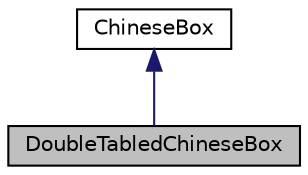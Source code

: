 digraph "DoubleTabledChineseBox"
{
  edge [fontname="Helvetica",fontsize="10",labelfontname="Helvetica",labelfontsize="10"];
  node [fontname="Helvetica",fontsize="10",shape=record];
  Node1 [label="DoubleTabledChineseBox",height=0.2,width=0.4,color="black", fillcolor="grey75", style="filled", fontcolor="black"];
  Node2 -> Node1 [dir="back",color="midnightblue",fontsize="10",style="solid",fontname="Helvetica"];
  Node2 [label="ChineseBox",height=0.2,width=0.4,color="black", fillcolor="white", style="filled",URL="$classChineseBox.html"];
}
